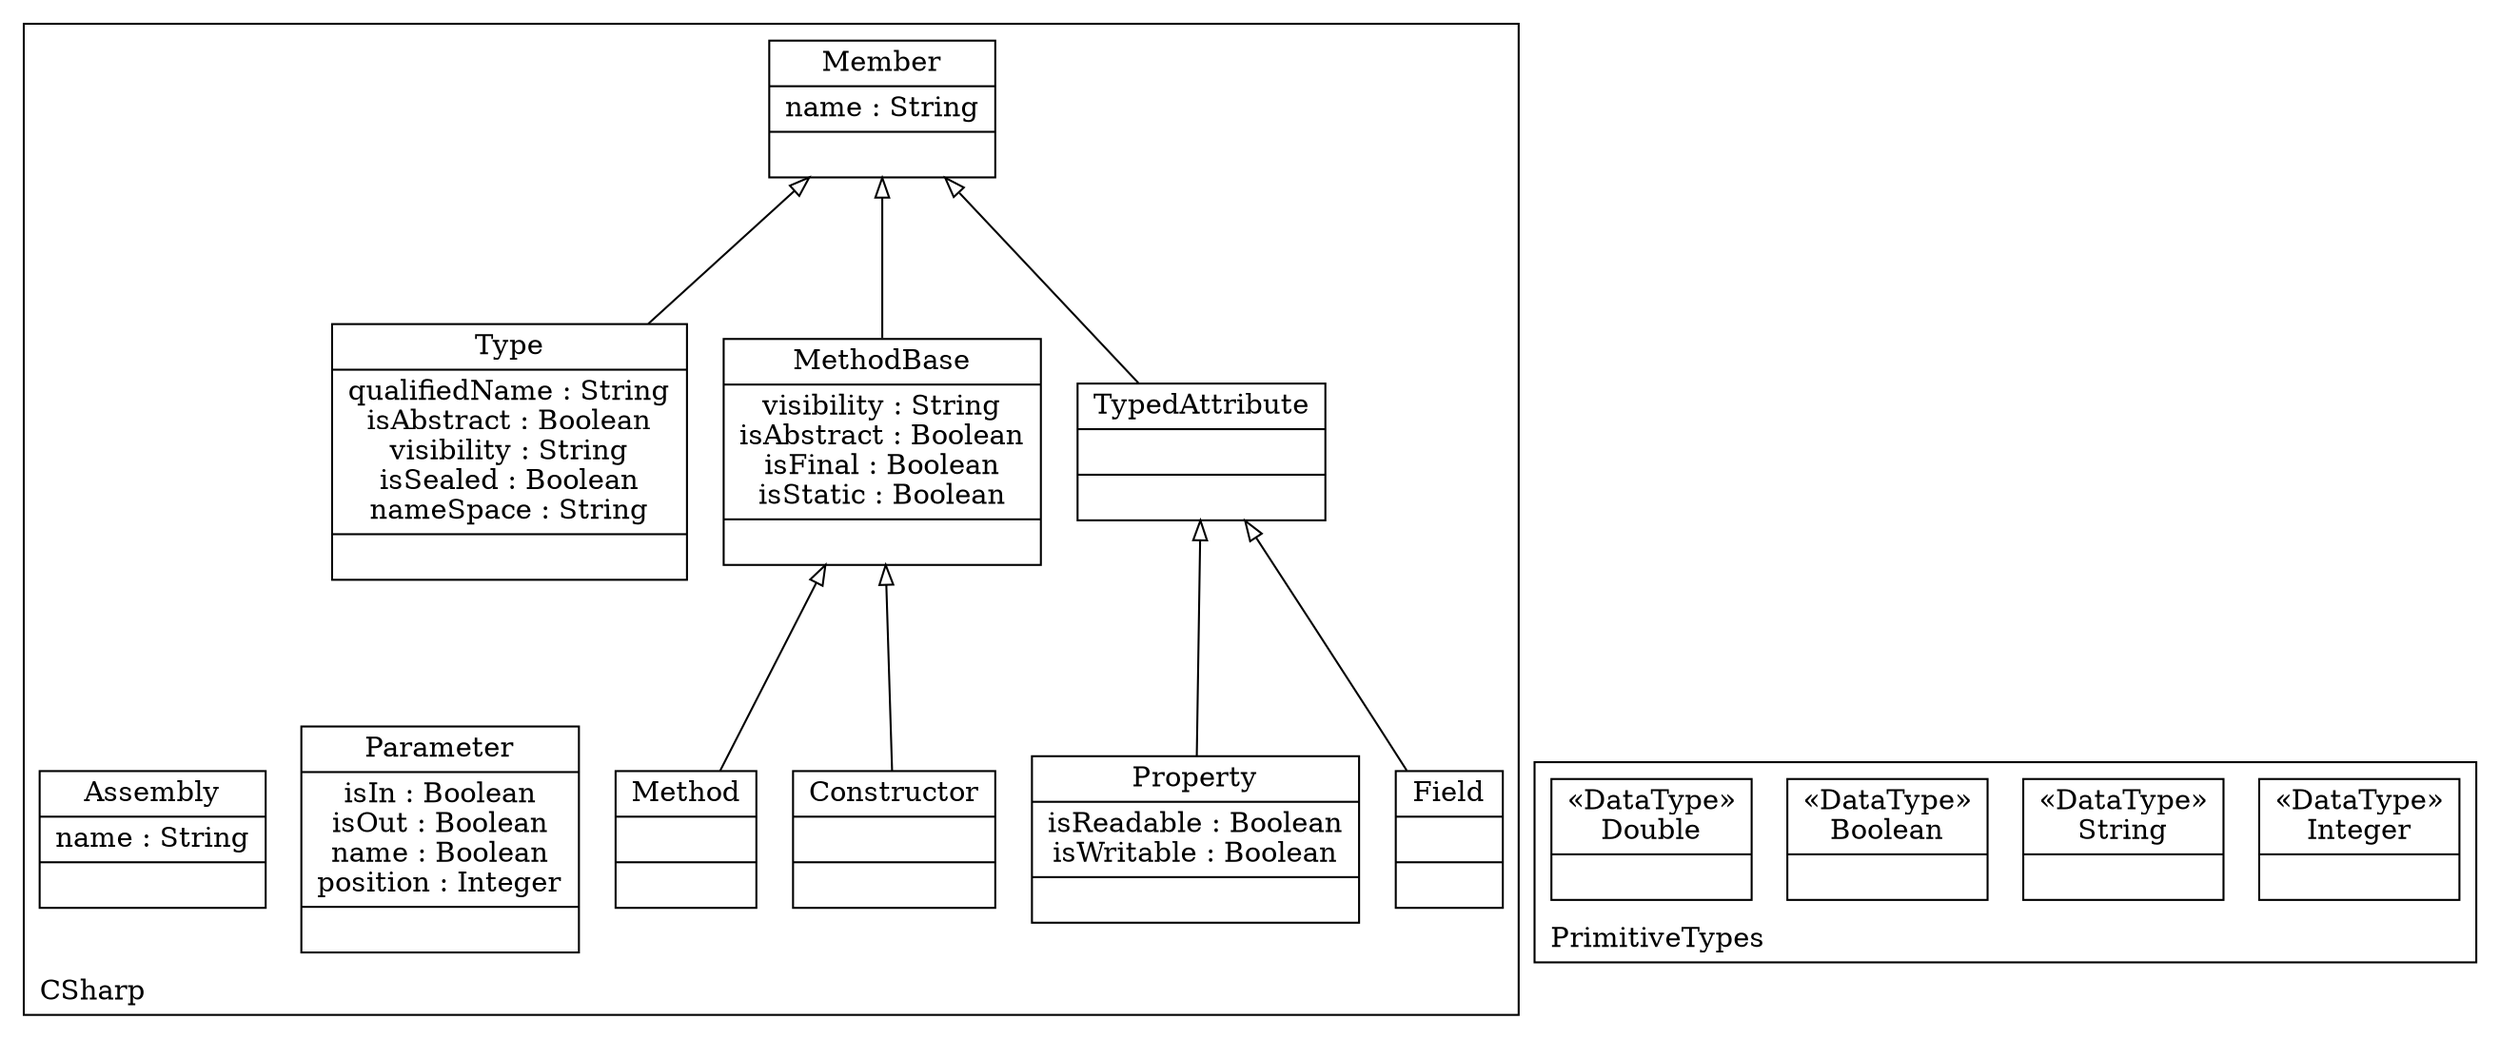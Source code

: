 digraph "KM3 Model in DOT" {
graph[rankdir=BT,labeljust=l,labelloc=t,nodeSep=0.75,compound=true];
 subgraph "cluster_CSharp"{
labelloc=t
color=black
label=CSharp
 node[shape=record];
Member[label="{Member|name : String| }"]
;
 node[shape=record];
TypedAttribute[label="{TypedAttribute| | }"]
 TypedAttribute->Member[arrowhead=onormal,group=Member,minlen=2,constraint=true,]
;
 node[shape=record];
Field[label="{Field| | }"]
 Field->TypedAttribute[arrowhead=onormal,group=TypedAttribute,minlen=2,constraint=true,]
;
 node[shape=record];
Property[label="{Property|isReadable : Boolean\nisWritable : Boolean| }"]
 Property->TypedAttribute[arrowhead=onormal,group=TypedAttribute,minlen=2,constraint=true,]
;
 node[shape=record];
MethodBase[label="{MethodBase|visibility : String\nisAbstract : Boolean\nisFinal : Boolean\nisStatic : Boolean| }"]
 MethodBase->Member[arrowhead=onormal,group=Member,minlen=2,constraint=true,]
;
 node[shape=record];
Constructor[label="{Constructor| | }"]
 Constructor->MethodBase[arrowhead=onormal,group=MethodBase,minlen=2,constraint=true,]
;
 node[shape=record];
Method[label="{Method| | }"]
 Method->MethodBase[arrowhead=onormal,group=MethodBase,minlen=2,constraint=true,]
;
 node[shape=record];
Type[label="{Type|qualifiedName : String\nisAbstract : Boolean\nvisibility : String\nisSealed : Boolean\nnameSpace : String| }"]
 Type->Member[arrowhead=onormal,group=Member,minlen=2,constraint=true,]
;
 node[shape=record];
Parameter[label="{Parameter|isIn : Boolean\nisOut : Boolean\nname : Boolean\nposition : Integer| }"]
;
 node[shape=record];
Assembly[label="{Assembly|name : String| }"]
;

} subgraph "cluster_PrimitiveTypes"{
labelloc=t
color=black
label=PrimitiveTypes
 node[shape=record];
Integer[label="{&#171;DataType&#187;\nInteger|}"]
;
 node[shape=record];
String[label="{&#171;DataType&#187;\nString|}"]
;
 node[shape=record];
Boolean[label="{&#171;DataType&#187;\nBoolean|}"]
;
 node[shape=record];
Double[label="{&#171;DataType&#187;\nDouble|}"]
;

}
}